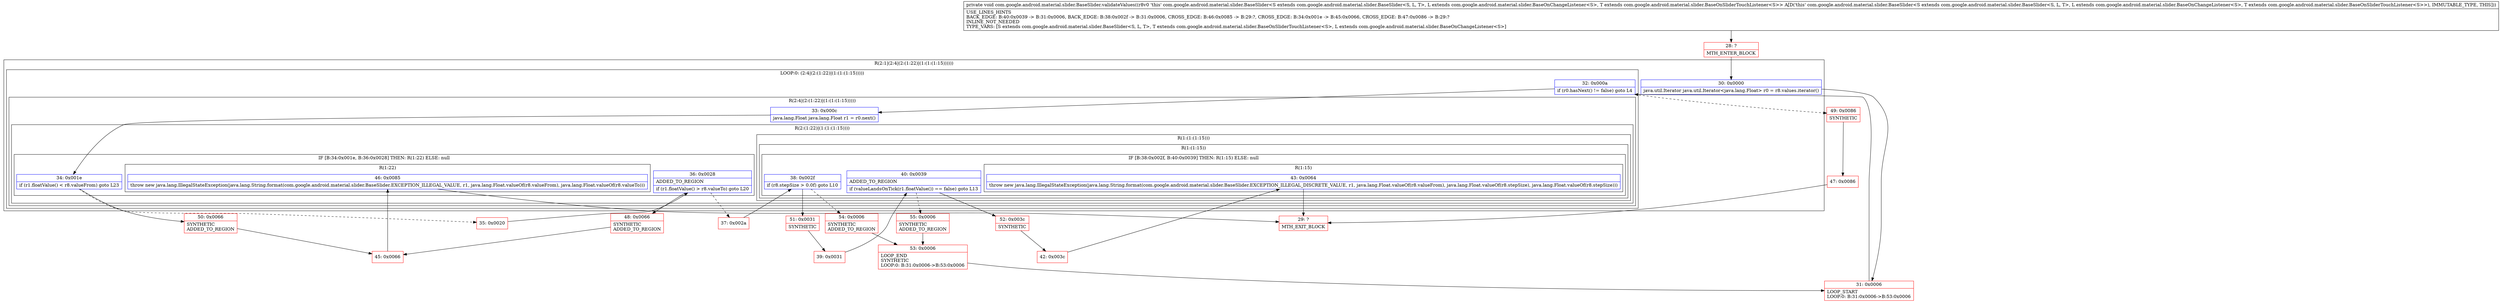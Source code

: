 digraph "CFG forcom.google.android.material.slider.BaseSlider.validateValues()V" {
subgraph cluster_Region_322021911 {
label = "R(2:1|(2:4|(2:(1:22)|(1:(1:(1:15))))))";
node [shape=record,color=blue];
Node_30 [shape=record,label="{30\:\ 0x0000|java.util.Iterator java.util.Iterator\<java.lang.Float\> r0 = r8.values.iterator()\l}"];
subgraph cluster_LoopRegion_65045462 {
label = "LOOP:0: (2:4|(2:(1:22)|(1:(1:(1:15)))))";
node [shape=record,color=blue];
Node_32 [shape=record,label="{32\:\ 0x000a|if (r0.hasNext() != false) goto L4\l}"];
subgraph cluster_Region_651568978 {
label = "R(2:4|(2:(1:22)|(1:(1:(1:15)))))";
node [shape=record,color=blue];
Node_33 [shape=record,label="{33\:\ 0x000c|java.lang.Float java.lang.Float r1 = r0.next()\l}"];
subgraph cluster_Region_1354620001 {
label = "R(2:(1:22)|(1:(1:(1:15))))";
node [shape=record,color=blue];
subgraph cluster_IfRegion_1324331934 {
label = "IF [B:34:0x001e, B:36:0x0028] THEN: R(1:22) ELSE: null";
node [shape=record,color=blue];
Node_34 [shape=record,label="{34\:\ 0x001e|if (r1.floatValue() \< r8.valueFrom) goto L23\l}"];
Node_36 [shape=record,label="{36\:\ 0x0028|ADDED_TO_REGION\l|if (r1.floatValue() \> r8.valueTo) goto L20\l}"];
subgraph cluster_Region_1351670086 {
label = "R(1:22)";
node [shape=record,color=blue];
Node_46 [shape=record,label="{46\:\ 0x0085|throw new java.lang.IllegalStateException(java.lang.String.format(com.google.android.material.slider.BaseSlider.EXCEPTION_ILLEGAL_VALUE, r1, java.lang.Float.valueOf(r8.valueFrom), java.lang.Float.valueOf(r8.valueTo)))\l}"];
}
}
subgraph cluster_Region_1976680816 {
label = "R(1:(1:(1:15)))";
node [shape=record,color=blue];
subgraph cluster_Region_671850196 {
label = "R(1:(1:15))";
node [shape=record,color=blue];
subgraph cluster_IfRegion_1474891441 {
label = "IF [B:38:0x002f, B:40:0x0039] THEN: R(1:15) ELSE: null";
node [shape=record,color=blue];
Node_38 [shape=record,label="{38\:\ 0x002f|if (r8.stepSize \> 0.0f) goto L10\l}"];
Node_40 [shape=record,label="{40\:\ 0x0039|ADDED_TO_REGION\l|if (valueLandsOnTick(r1.floatValue()) == false) goto L13\l}"];
subgraph cluster_Region_1083334569 {
label = "R(1:15)";
node [shape=record,color=blue];
Node_43 [shape=record,label="{43\:\ 0x0064|throw new java.lang.IllegalStateException(java.lang.String.format(com.google.android.material.slider.BaseSlider.EXCEPTION_ILLEGAL_DISCRETE_VALUE, r1, java.lang.Float.valueOf(r8.valueFrom), java.lang.Float.valueOf(r8.stepSize), java.lang.Float.valueOf(r8.stepSize)))\l}"];
}
}
}
}
}
}
}
}
Node_28 [shape=record,color=red,label="{28\:\ ?|MTH_ENTER_BLOCK\l}"];
Node_31 [shape=record,color=red,label="{31\:\ 0x0006|LOOP_START\lLOOP:0: B:31:0x0006\-\>B:53:0x0006\l}"];
Node_35 [shape=record,color=red,label="{35\:\ 0x0020}"];
Node_37 [shape=record,color=red,label="{37\:\ 0x002a}"];
Node_51 [shape=record,color=red,label="{51\:\ 0x0031|SYNTHETIC\l}"];
Node_39 [shape=record,color=red,label="{39\:\ 0x0031}"];
Node_52 [shape=record,color=red,label="{52\:\ 0x003c|SYNTHETIC\l}"];
Node_42 [shape=record,color=red,label="{42\:\ 0x003c}"];
Node_29 [shape=record,color=red,label="{29\:\ ?|MTH_EXIT_BLOCK\l}"];
Node_55 [shape=record,color=red,label="{55\:\ 0x0006|SYNTHETIC\lADDED_TO_REGION\l}"];
Node_53 [shape=record,color=red,label="{53\:\ 0x0006|LOOP_END\lSYNTHETIC\lLOOP:0: B:31:0x0006\-\>B:53:0x0006\l}"];
Node_54 [shape=record,color=red,label="{54\:\ 0x0006|SYNTHETIC\lADDED_TO_REGION\l}"];
Node_48 [shape=record,color=red,label="{48\:\ 0x0066|SYNTHETIC\lADDED_TO_REGION\l}"];
Node_45 [shape=record,color=red,label="{45\:\ 0x0066}"];
Node_50 [shape=record,color=red,label="{50\:\ 0x0066|SYNTHETIC\lADDED_TO_REGION\l}"];
Node_49 [shape=record,color=red,label="{49\:\ 0x0086|SYNTHETIC\l}"];
Node_47 [shape=record,color=red,label="{47\:\ 0x0086}"];
MethodNode[shape=record,label="{private void com.google.android.material.slider.BaseSlider.validateValues((r8v0 'this' com.google.android.material.slider.BaseSlider\<S extends com.google.android.material.slider.BaseSlider\<S, L, T\>, L extends com.google.android.material.slider.BaseOnChangeListener\<S\>, T extends com.google.android.material.slider.BaseOnSliderTouchListener\<S\>\> A[D('this' com.google.android.material.slider.BaseSlider\<S extends com.google.android.material.slider.BaseSlider\<S, L, T\>, L extends com.google.android.material.slider.BaseOnChangeListener\<S\>, T extends com.google.android.material.slider.BaseOnSliderTouchListener\<S\>\>), IMMUTABLE_TYPE, THIS]))  | USE_LINES_HINTS\lBACK_EDGE: B:40:0x0039 \-\> B:31:0x0006, BACK_EDGE: B:38:0x002f \-\> B:31:0x0006, CROSS_EDGE: B:46:0x0085 \-\> B:29:?, CROSS_EDGE: B:34:0x001e \-\> B:45:0x0066, CROSS_EDGE: B:47:0x0086 \-\> B:29:?\lINLINE_NOT_NEEDED\lTYPE_VARS: [S extends com.google.android.material.slider.BaseSlider\<S, L, T\>, T extends com.google.android.material.slider.BaseOnSliderTouchListener\<S\>, L extends com.google.android.material.slider.BaseOnChangeListener\<S\>]\l}"];
MethodNode -> Node_28;Node_30 -> Node_31;
Node_32 -> Node_33;
Node_32 -> Node_49[style=dashed];
Node_33 -> Node_34;
Node_34 -> Node_35[style=dashed];
Node_34 -> Node_50;
Node_36 -> Node_37[style=dashed];
Node_36 -> Node_48;
Node_46 -> Node_29;
Node_38 -> Node_51;
Node_38 -> Node_54[style=dashed];
Node_40 -> Node_52;
Node_40 -> Node_55[style=dashed];
Node_43 -> Node_29;
Node_28 -> Node_30;
Node_31 -> Node_32;
Node_35 -> Node_36;
Node_37 -> Node_38;
Node_51 -> Node_39;
Node_39 -> Node_40;
Node_52 -> Node_42;
Node_42 -> Node_43;
Node_55 -> Node_53;
Node_53 -> Node_31;
Node_54 -> Node_53;
Node_48 -> Node_45;
Node_45 -> Node_46;
Node_50 -> Node_45;
Node_49 -> Node_47;
Node_47 -> Node_29;
}

